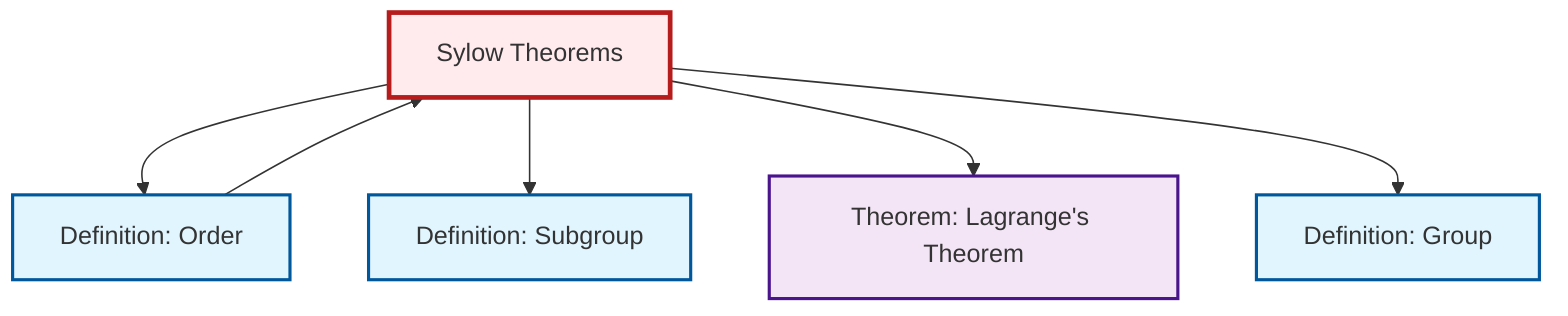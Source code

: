 graph TD
    classDef definition fill:#e1f5fe,stroke:#01579b,stroke-width:2px
    classDef theorem fill:#f3e5f5,stroke:#4a148c,stroke-width:2px
    classDef axiom fill:#fff3e0,stroke:#e65100,stroke-width:2px
    classDef example fill:#e8f5e9,stroke:#1b5e20,stroke-width:2px
    classDef current fill:#ffebee,stroke:#b71c1c,stroke-width:3px
    def-subgroup["Definition: Subgroup"]:::definition
    thm-sylow["Sylow Theorems"]:::theorem
    thm-lagrange["Theorem: Lagrange's Theorem"]:::theorem
    def-order["Definition: Order"]:::definition
    def-group["Definition: Group"]:::definition
    thm-sylow --> def-order
    def-order --> thm-sylow
    thm-sylow --> def-subgroup
    thm-sylow --> thm-lagrange
    thm-sylow --> def-group
    class thm-sylow current